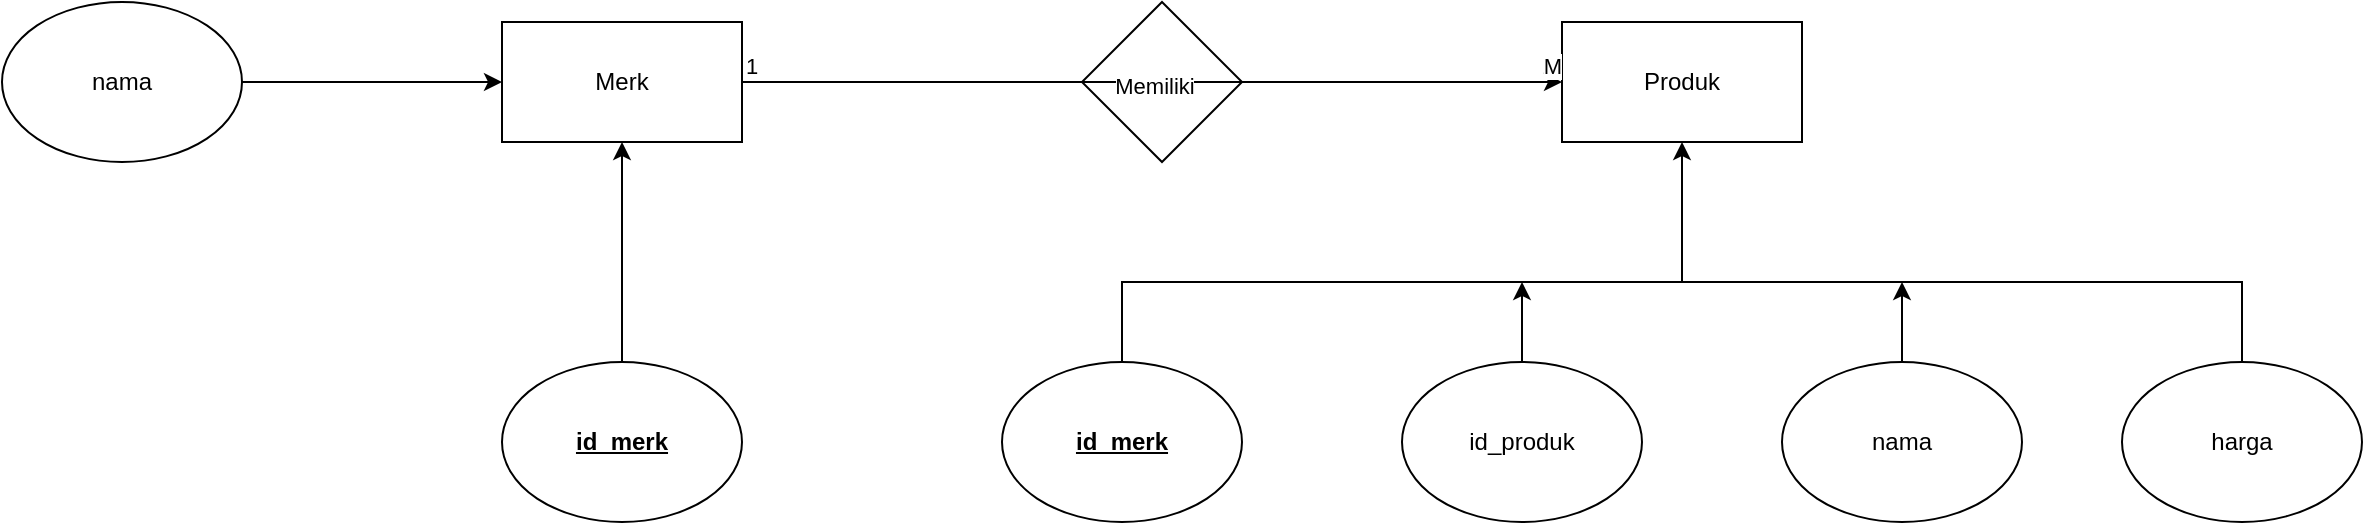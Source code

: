 <mxfile version="24.2.7" type="github">
  <diagram name="Page-1" id="YyfZcAjt5td496sReIoX">
    <mxGraphModel dx="-1810" dy="-1175" grid="1" gridSize="10" guides="1" tooltips="1" connect="1" arrows="1" fold="1" page="1" pageScale="1" pageWidth="850" pageHeight="1100" math="0" shadow="0">
      <root>
        <mxCell id="0" />
        <mxCell id="1" parent="0" />
        <mxCell id="yksblfJusdokuhB0zBwg-1" value="Merk" style="rounded=0;whiteSpace=wrap;html=1;" parent="1" vertex="1">
          <mxGeometry x="4370" y="3270" width="120" height="60" as="geometry" />
        </mxCell>
        <mxCell id="CeJUUTCwmFGG6PxiGuXY-1" value="Produk" style="rounded=0;whiteSpace=wrap;html=1;" vertex="1" parent="1">
          <mxGeometry x="4900" y="3270" width="120" height="60" as="geometry" />
        </mxCell>
        <mxCell id="CeJUUTCwmFGG6PxiGuXY-6" value="" style="edgeStyle=orthogonalEdgeStyle;rounded=0;orthogonalLoop=1;jettySize=auto;html=1;" edge="1" parent="1" source="CeJUUTCwmFGG6PxiGuXY-2" target="yksblfJusdokuhB0zBwg-1">
          <mxGeometry relative="1" as="geometry" />
        </mxCell>
        <mxCell id="CeJUUTCwmFGG6PxiGuXY-2" value="&lt;b&gt;&lt;u&gt;id_merk&lt;/u&gt;&lt;/b&gt;" style="ellipse;whiteSpace=wrap;html=1;" vertex="1" parent="1">
          <mxGeometry x="4370" y="3440" width="120" height="80" as="geometry" />
        </mxCell>
        <mxCell id="CeJUUTCwmFGG6PxiGuXY-5" value="" style="edgeStyle=orthogonalEdgeStyle;rounded=0;orthogonalLoop=1;jettySize=auto;html=1;" edge="1" parent="1" source="CeJUUTCwmFGG6PxiGuXY-3" target="yksblfJusdokuhB0zBwg-1">
          <mxGeometry relative="1" as="geometry" />
        </mxCell>
        <mxCell id="CeJUUTCwmFGG6PxiGuXY-3" value="nama" style="ellipse;whiteSpace=wrap;html=1;" vertex="1" parent="1">
          <mxGeometry x="4120" y="3260" width="120" height="80" as="geometry" />
        </mxCell>
        <mxCell id="CeJUUTCwmFGG6PxiGuXY-7" value="&lt;b&gt;&lt;u&gt;id_merk&lt;/u&gt;&lt;/b&gt;" style="ellipse;whiteSpace=wrap;html=1;" vertex="1" parent="1">
          <mxGeometry x="4620" y="3440" width="120" height="80" as="geometry" />
        </mxCell>
        <mxCell id="CeJUUTCwmFGG6PxiGuXY-17" style="edgeStyle=orthogonalEdgeStyle;rounded=0;orthogonalLoop=1;jettySize=auto;html=1;" edge="1" parent="1" source="CeJUUTCwmFGG6PxiGuXY-8">
          <mxGeometry relative="1" as="geometry">
            <mxPoint x="4880" y="3400" as="targetPoint" />
          </mxGeometry>
        </mxCell>
        <mxCell id="CeJUUTCwmFGG6PxiGuXY-8" value="id_produk" style="ellipse;whiteSpace=wrap;html=1;" vertex="1" parent="1">
          <mxGeometry x="4820" y="3440" width="120" height="80" as="geometry" />
        </mxCell>
        <mxCell id="CeJUUTCwmFGG6PxiGuXY-16" style="edgeStyle=orthogonalEdgeStyle;rounded=0;orthogonalLoop=1;jettySize=auto;html=1;" edge="1" parent="1" source="CeJUUTCwmFGG6PxiGuXY-9">
          <mxGeometry relative="1" as="geometry">
            <mxPoint x="5070" y="3400" as="targetPoint" />
          </mxGeometry>
        </mxCell>
        <mxCell id="CeJUUTCwmFGG6PxiGuXY-9" value="nama" style="ellipse;whiteSpace=wrap;html=1;" vertex="1" parent="1">
          <mxGeometry x="5010" y="3440" width="120" height="80" as="geometry" />
        </mxCell>
        <mxCell id="CeJUUTCwmFGG6PxiGuXY-13" value="" style="rhombus;whiteSpace=wrap;html=1;" vertex="1" parent="1">
          <mxGeometry x="4660" y="3260" width="80" height="80" as="geometry" />
        </mxCell>
        <mxCell id="CeJUUTCwmFGG6PxiGuXY-14" value="harga" style="ellipse;whiteSpace=wrap;html=1;" vertex="1" parent="1">
          <mxGeometry x="5180" y="3440" width="120" height="80" as="geometry" />
        </mxCell>
        <mxCell id="CeJUUTCwmFGG6PxiGuXY-15" value="" style="endArrow=none;html=1;rounded=0;exitX=0.5;exitY=0;exitDx=0;exitDy=0;entryX=0.5;entryY=0;entryDx=0;entryDy=0;" edge="1" parent="1" source="CeJUUTCwmFGG6PxiGuXY-7" target="CeJUUTCwmFGG6PxiGuXY-14">
          <mxGeometry width="50" height="50" relative="1" as="geometry">
            <mxPoint x="4870" y="3470" as="sourcePoint" />
            <mxPoint x="5250" y="3410" as="targetPoint" />
            <Array as="points">
              <mxPoint x="4680" y="3400" />
              <mxPoint x="5240" y="3400" />
            </Array>
          </mxGeometry>
        </mxCell>
        <mxCell id="CeJUUTCwmFGG6PxiGuXY-18" value="" style="endArrow=classic;html=1;rounded=0;entryX=0.5;entryY=1;entryDx=0;entryDy=0;" edge="1" parent="1" target="CeJUUTCwmFGG6PxiGuXY-1">
          <mxGeometry width="50" height="50" relative="1" as="geometry">
            <mxPoint x="4960" y="3400" as="sourcePoint" />
            <mxPoint x="4970" y="3310" as="targetPoint" />
          </mxGeometry>
        </mxCell>
        <mxCell id="CeJUUTCwmFGG6PxiGuXY-19" value="" style="endArrow=classic;html=1;rounded=0;exitX=1;exitY=0.5;exitDx=0;exitDy=0;entryX=0;entryY=0.5;entryDx=0;entryDy=0;" edge="1" parent="1" source="yksblfJusdokuhB0zBwg-1" target="CeJUUTCwmFGG6PxiGuXY-1">
          <mxGeometry relative="1" as="geometry">
            <mxPoint x="4610" y="3300" as="sourcePoint" />
            <mxPoint x="4770" y="3300" as="targetPoint" />
          </mxGeometry>
        </mxCell>
        <mxCell id="CeJUUTCwmFGG6PxiGuXY-21" value="1" style="edgeLabel;resizable=0;html=1;;align=left;verticalAlign=bottom;" connectable="0" vertex="1" parent="CeJUUTCwmFGG6PxiGuXY-19">
          <mxGeometry x="-1" relative="1" as="geometry" />
        </mxCell>
        <mxCell id="CeJUUTCwmFGG6PxiGuXY-22" value="M" style="edgeLabel;resizable=0;html=1;;align=right;verticalAlign=bottom;" connectable="0" vertex="1" parent="CeJUUTCwmFGG6PxiGuXY-19">
          <mxGeometry x="1" relative="1" as="geometry" />
        </mxCell>
        <mxCell id="CeJUUTCwmFGG6PxiGuXY-23" value="Memiliki" style="edgeLabel;html=1;align=center;verticalAlign=middle;resizable=0;points=[];" vertex="1" connectable="0" parent="CeJUUTCwmFGG6PxiGuXY-19">
          <mxGeometry x="0.003" y="-2" relative="1" as="geometry">
            <mxPoint as="offset" />
          </mxGeometry>
        </mxCell>
      </root>
    </mxGraphModel>
  </diagram>
</mxfile>
